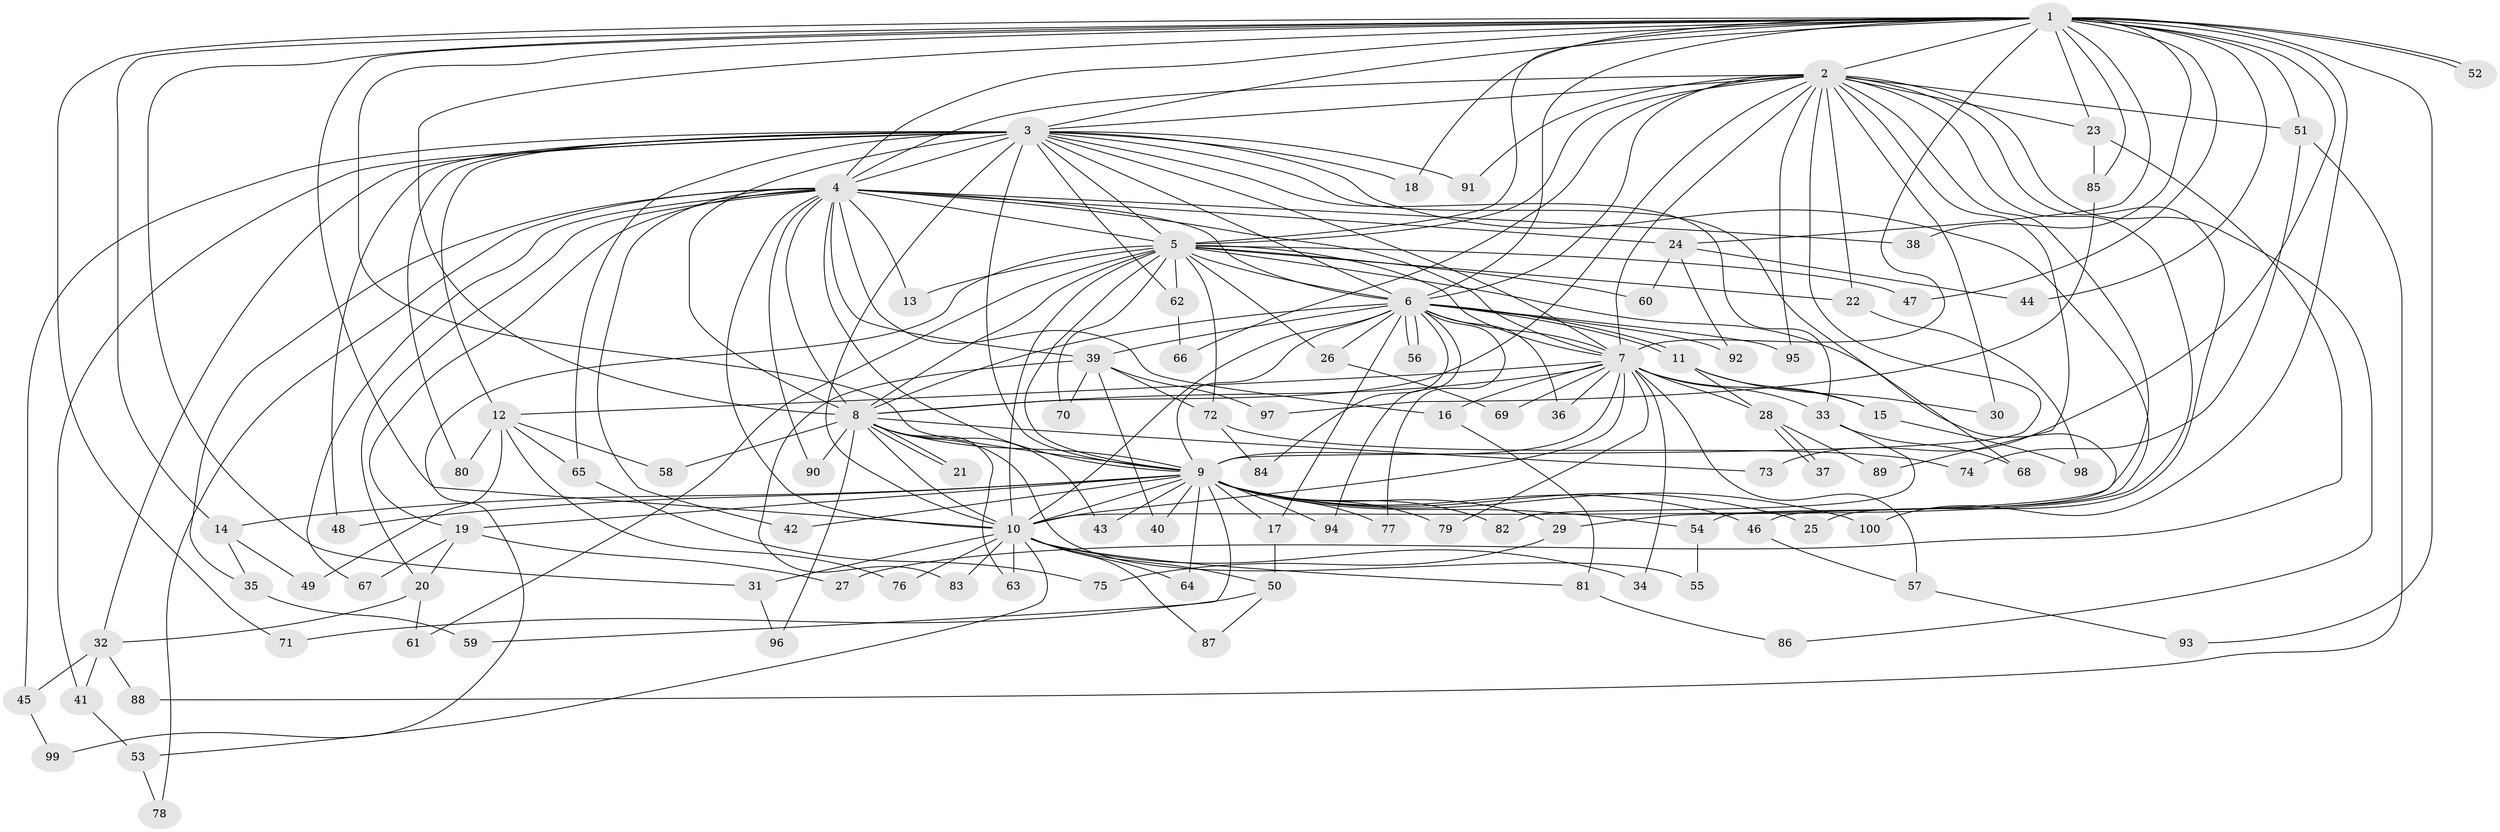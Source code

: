 // Generated by graph-tools (version 1.1) at 2025/11/02/21/25 10:11:07]
// undirected, 100 vertices, 225 edges
graph export_dot {
graph [start="1"]
  node [color=gray90,style=filled];
  1;
  2;
  3;
  4;
  5;
  6;
  7;
  8;
  9;
  10;
  11;
  12;
  13;
  14;
  15;
  16;
  17;
  18;
  19;
  20;
  21;
  22;
  23;
  24;
  25;
  26;
  27;
  28;
  29;
  30;
  31;
  32;
  33;
  34;
  35;
  36;
  37;
  38;
  39;
  40;
  41;
  42;
  43;
  44;
  45;
  46;
  47;
  48;
  49;
  50;
  51;
  52;
  53;
  54;
  55;
  56;
  57;
  58;
  59;
  60;
  61;
  62;
  63;
  64;
  65;
  66;
  67;
  68;
  69;
  70;
  71;
  72;
  73;
  74;
  75;
  76;
  77;
  78;
  79;
  80;
  81;
  82;
  83;
  84;
  85;
  86;
  87;
  88;
  89;
  90;
  91;
  92;
  93;
  94;
  95;
  96;
  97;
  98;
  99;
  100;
  1 -- 2;
  1 -- 3;
  1 -- 4;
  1 -- 5;
  1 -- 6;
  1 -- 7;
  1 -- 8;
  1 -- 9;
  1 -- 10;
  1 -- 14;
  1 -- 18;
  1 -- 23;
  1 -- 24;
  1 -- 31;
  1 -- 38;
  1 -- 44;
  1 -- 47;
  1 -- 51;
  1 -- 52;
  1 -- 52;
  1 -- 71;
  1 -- 73;
  1 -- 85;
  1 -- 93;
  1 -- 100;
  2 -- 3;
  2 -- 4;
  2 -- 5;
  2 -- 6;
  2 -- 7;
  2 -- 8;
  2 -- 9;
  2 -- 10;
  2 -- 22;
  2 -- 23;
  2 -- 25;
  2 -- 29;
  2 -- 30;
  2 -- 51;
  2 -- 66;
  2 -- 86;
  2 -- 89;
  2 -- 91;
  2 -- 95;
  3 -- 4;
  3 -- 5;
  3 -- 6;
  3 -- 7;
  3 -- 8;
  3 -- 9;
  3 -- 10;
  3 -- 12;
  3 -- 18;
  3 -- 32;
  3 -- 33;
  3 -- 41;
  3 -- 45;
  3 -- 46;
  3 -- 48;
  3 -- 62;
  3 -- 65;
  3 -- 68;
  3 -- 80;
  3 -- 91;
  4 -- 5;
  4 -- 6;
  4 -- 7;
  4 -- 8;
  4 -- 9;
  4 -- 10;
  4 -- 13;
  4 -- 16;
  4 -- 19;
  4 -- 20;
  4 -- 24;
  4 -- 35;
  4 -- 38;
  4 -- 39;
  4 -- 42;
  4 -- 67;
  4 -- 78;
  4 -- 90;
  5 -- 6;
  5 -- 7;
  5 -- 8;
  5 -- 9;
  5 -- 10;
  5 -- 13;
  5 -- 22;
  5 -- 26;
  5 -- 47;
  5 -- 54;
  5 -- 60;
  5 -- 61;
  5 -- 62;
  5 -- 70;
  5 -- 72;
  5 -- 99;
  6 -- 7;
  6 -- 8;
  6 -- 9;
  6 -- 10;
  6 -- 11;
  6 -- 11;
  6 -- 17;
  6 -- 26;
  6 -- 36;
  6 -- 39;
  6 -- 56;
  6 -- 56;
  6 -- 77;
  6 -- 84;
  6 -- 92;
  6 -- 94;
  6 -- 95;
  7 -- 8;
  7 -- 9;
  7 -- 10;
  7 -- 12;
  7 -- 15;
  7 -- 16;
  7 -- 28;
  7 -- 33;
  7 -- 34;
  7 -- 36;
  7 -- 57;
  7 -- 69;
  7 -- 79;
  8 -- 9;
  8 -- 10;
  8 -- 21;
  8 -- 21;
  8 -- 43;
  8 -- 55;
  8 -- 58;
  8 -- 63;
  8 -- 73;
  8 -- 90;
  8 -- 96;
  9 -- 10;
  9 -- 14;
  9 -- 17;
  9 -- 19;
  9 -- 25;
  9 -- 29;
  9 -- 40;
  9 -- 42;
  9 -- 43;
  9 -- 46;
  9 -- 48;
  9 -- 54;
  9 -- 59;
  9 -- 64;
  9 -- 77;
  9 -- 79;
  9 -- 82;
  9 -- 94;
  9 -- 100;
  10 -- 31;
  10 -- 34;
  10 -- 50;
  10 -- 53;
  10 -- 63;
  10 -- 64;
  10 -- 76;
  10 -- 81;
  10 -- 83;
  10 -- 87;
  11 -- 15;
  11 -- 28;
  11 -- 30;
  12 -- 49;
  12 -- 58;
  12 -- 65;
  12 -- 76;
  12 -- 80;
  14 -- 35;
  14 -- 49;
  15 -- 98;
  16 -- 81;
  17 -- 50;
  19 -- 20;
  19 -- 27;
  19 -- 67;
  20 -- 32;
  20 -- 61;
  22 -- 98;
  23 -- 27;
  23 -- 85;
  24 -- 44;
  24 -- 60;
  24 -- 92;
  26 -- 69;
  28 -- 37;
  28 -- 37;
  28 -- 89;
  29 -- 75;
  31 -- 96;
  32 -- 41;
  32 -- 45;
  32 -- 88;
  33 -- 68;
  33 -- 82;
  35 -- 59;
  39 -- 40;
  39 -- 70;
  39 -- 72;
  39 -- 83;
  39 -- 97;
  41 -- 53;
  45 -- 99;
  46 -- 57;
  50 -- 71;
  50 -- 87;
  51 -- 74;
  51 -- 88;
  53 -- 78;
  54 -- 55;
  57 -- 93;
  62 -- 66;
  65 -- 75;
  72 -- 74;
  72 -- 84;
  81 -- 86;
  85 -- 97;
}

